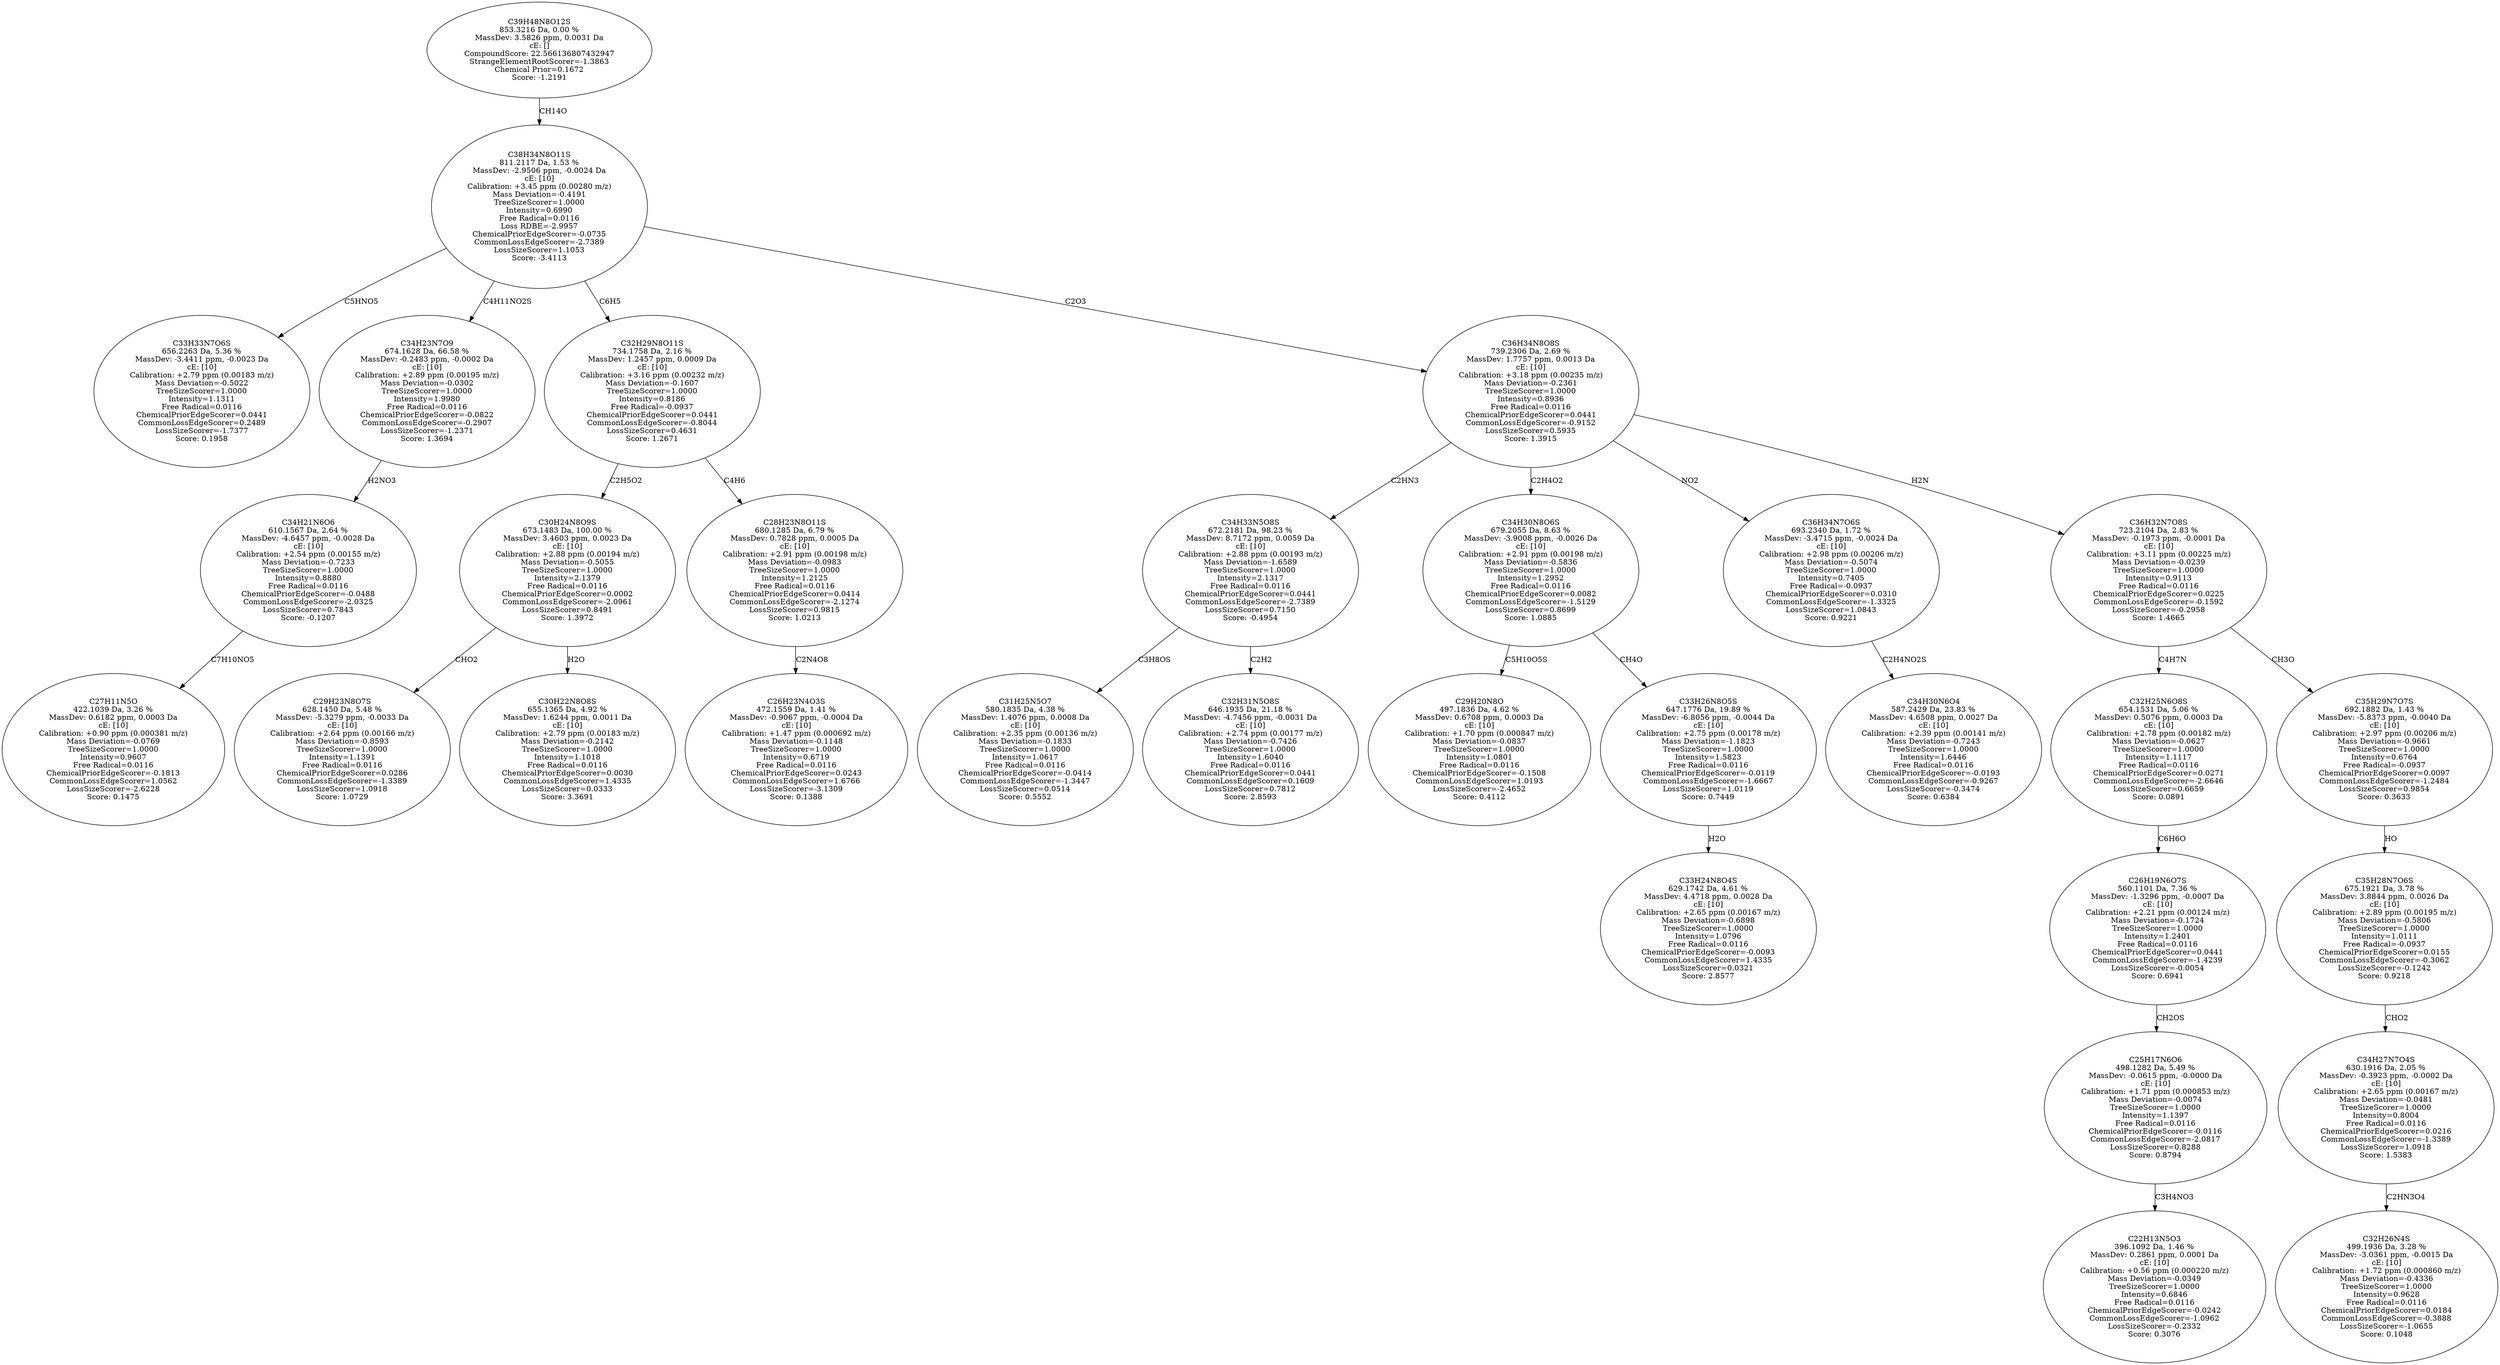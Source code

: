 strict digraph {
v1 [label="C33H33N7O6S\n656.2263 Da, 5.36 %\nMassDev: -3.4411 ppm, -0.0023 Da\ncE: [10]\nCalibration: +2.79 ppm (0.00183 m/z)\nMass Deviation=-0.5022\nTreeSizeScorer=1.0000\nIntensity=1.1311\nFree Radical=0.0116\nChemicalPriorEdgeScorer=0.0441\nCommonLossEdgeScorer=0.2489\nLossSizeScorer=-1.7377\nScore: 0.1958"];
v2 [label="C27H11N5O\n422.1039 Da, 3.26 %\nMassDev: 0.6182 ppm, 0.0003 Da\ncE: [10]\nCalibration: +0.90 ppm (0.000381 m/z)\nMass Deviation=-0.0769\nTreeSizeScorer=1.0000\nIntensity=0.9607\nFree Radical=0.0116\nChemicalPriorEdgeScorer=-0.1813\nCommonLossEdgeScorer=1.0562\nLossSizeScorer=-2.6228\nScore: 0.1475"];
v3 [label="C34H21N6O6\n610.1567 Da, 2.64 %\nMassDev: -4.6457 ppm, -0.0028 Da\ncE: [10]\nCalibration: +2.54 ppm (0.00155 m/z)\nMass Deviation=-0.7233\nTreeSizeScorer=1.0000\nIntensity=0.8880\nFree Radical=0.0116\nChemicalPriorEdgeScorer=-0.0488\nCommonLossEdgeScorer=-2.0325\nLossSizeScorer=0.7843\nScore: -0.1207"];
v4 [label="C34H23N7O9\n674.1628 Da, 66.58 %\nMassDev: -0.2483 ppm, -0.0002 Da\ncE: [10]\nCalibration: +2.89 ppm (0.00195 m/z)\nMass Deviation=-0.0302\nTreeSizeScorer=1.0000\nIntensity=1.9980\nFree Radical=0.0116\nChemicalPriorEdgeScorer=-0.0822\nCommonLossEdgeScorer=-0.2907\nLossSizeScorer=-1.2371\nScore: 1.3694"];
v5 [label="C29H23N8O7S\n628.1450 Da, 5.48 %\nMassDev: -5.3279 ppm, -0.0033 Da\ncE: [10]\nCalibration: +2.64 ppm (0.00166 m/z)\nMass Deviation=-0.8593\nTreeSizeScorer=1.0000\nIntensity=1.1391\nFree Radical=0.0116\nChemicalPriorEdgeScorer=0.0286\nCommonLossEdgeScorer=-1.3389\nLossSizeScorer=1.0918\nScore: 1.0729"];
v6 [label="C30H22N8O8S\n655.1365 Da, 4.92 %\nMassDev: 1.6244 ppm, 0.0011 Da\ncE: [10]\nCalibration: +2.79 ppm (0.00183 m/z)\nMass Deviation=-0.2142\nTreeSizeScorer=1.0000\nIntensity=1.1018\nFree Radical=0.0116\nChemicalPriorEdgeScorer=0.0030\nCommonLossEdgeScorer=1.4335\nLossSizeScorer=0.0333\nScore: 3.3691"];
v7 [label="C30H24N8O9S\n673.1483 Da, 100.00 %\nMassDev: 3.4603 ppm, 0.0023 Da\ncE: [10]\nCalibration: +2.88 ppm (0.00194 m/z)\nMass Deviation=-0.5055\nTreeSizeScorer=1.0000\nIntensity=2.1379\nFree Radical=0.0116\nChemicalPriorEdgeScorer=0.0002\nCommonLossEdgeScorer=-2.0961\nLossSizeScorer=0.8491\nScore: 1.3972"];
v8 [label="C26H23N4O3S\n472.1559 Da, 1.41 %\nMassDev: -0.9067 ppm, -0.0004 Da\ncE: [10]\nCalibration: +1.47 ppm (0.000692 m/z)\nMass Deviation=-0.1148\nTreeSizeScorer=1.0000\nIntensity=0.6719\nFree Radical=0.0116\nChemicalPriorEdgeScorer=0.0243\nCommonLossEdgeScorer=1.6766\nLossSizeScorer=-3.1309\nScore: 0.1388"];
v9 [label="C28H23N8O11S\n680.1285 Da, 6.79 %\nMassDev: 0.7828 ppm, 0.0005 Da\ncE: [10]\nCalibration: +2.91 ppm (0.00198 m/z)\nMass Deviation=-0.0983\nTreeSizeScorer=1.0000\nIntensity=1.2125\nFree Radical=0.0116\nChemicalPriorEdgeScorer=0.0414\nCommonLossEdgeScorer=-2.1274\nLossSizeScorer=0.9815\nScore: 1.0213"];
v10 [label="C32H29N8O11S\n734.1758 Da, 2.16 %\nMassDev: 1.2457 ppm, 0.0009 Da\ncE: [10]\nCalibration: +3.16 ppm (0.00232 m/z)\nMass Deviation=-0.1607\nTreeSizeScorer=1.0000\nIntensity=0.8186\nFree Radical=-0.0937\nChemicalPriorEdgeScorer=0.0441\nCommonLossEdgeScorer=-0.8044\nLossSizeScorer=0.4631\nScore: 1.2671"];
v11 [label="C31H25N5O7\n580.1835 Da, 4.38 %\nMassDev: 1.4076 ppm, 0.0008 Da\ncE: [10]\nCalibration: +2.35 ppm (0.00136 m/z)\nMass Deviation=-0.1833\nTreeSizeScorer=1.0000\nIntensity=1.0617\nFree Radical=0.0116\nChemicalPriorEdgeScorer=-0.0414\nCommonLossEdgeScorer=-1.3447\nLossSizeScorer=0.0514\nScore: 0.5552"];
v12 [label="C32H31N5O8S\n646.1935 Da, 21.18 %\nMassDev: -4.7456 ppm, -0.0031 Da\ncE: [10]\nCalibration: +2.74 ppm (0.00177 m/z)\nMass Deviation=-0.7426\nTreeSizeScorer=1.0000\nIntensity=1.6040\nFree Radical=0.0116\nChemicalPriorEdgeScorer=0.0441\nCommonLossEdgeScorer=0.1609\nLossSizeScorer=0.7812\nScore: 2.8593"];
v13 [label="C34H33N5O8S\n672.2181 Da, 98.23 %\nMassDev: 8.7172 ppm, 0.0059 Da\ncE: [10]\nCalibration: +2.88 ppm (0.00193 m/z)\nMass Deviation=-1.6589\nTreeSizeScorer=1.0000\nIntensity=2.1317\nFree Radical=0.0116\nChemicalPriorEdgeScorer=0.0441\nCommonLossEdgeScorer=-2.7389\nLossSizeScorer=0.7150\nScore: -0.4954"];
v14 [label="C29H20N8O\n497.1836 Da, 4.62 %\nMassDev: 0.6708 ppm, 0.0003 Da\ncE: [10]\nCalibration: +1.70 ppm (0.000847 m/z)\nMass Deviation=-0.0837\nTreeSizeScorer=1.0000\nIntensity=1.0801\nFree Radical=0.0116\nChemicalPriorEdgeScorer=-0.1508\nCommonLossEdgeScorer=1.0193\nLossSizeScorer=-2.4652\nScore: 0.4112"];
v15 [label="C33H24N8O4S\n629.1742 Da, 4.61 %\nMassDev: 4.4718 ppm, 0.0028 Da\ncE: [10]\nCalibration: +2.65 ppm (0.00167 m/z)\nMass Deviation=-0.6898\nTreeSizeScorer=1.0000\nIntensity=1.0796\nFree Radical=0.0116\nChemicalPriorEdgeScorer=-0.0093\nCommonLossEdgeScorer=1.4335\nLossSizeScorer=0.0321\nScore: 2.8577"];
v16 [label="C33H26N8O5S\n647.1776 Da, 19.89 %\nMassDev: -6.8056 ppm, -0.0044 Da\ncE: [10]\nCalibration: +2.75 ppm (0.00178 m/z)\nMass Deviation=-1.1823\nTreeSizeScorer=1.0000\nIntensity=1.5823\nFree Radical=0.0116\nChemicalPriorEdgeScorer=-0.0119\nCommonLossEdgeScorer=-1.6667\nLossSizeScorer=1.0119\nScore: 0.7449"];
v17 [label="C34H30N8O6S\n679.2055 Da, 8.63 %\nMassDev: -3.9008 ppm, -0.0026 Da\ncE: [10]\nCalibration: +2.91 ppm (0.00198 m/z)\nMass Deviation=-0.5836\nTreeSizeScorer=1.0000\nIntensity=1.2952\nFree Radical=0.0116\nChemicalPriorEdgeScorer=0.0082\nCommonLossEdgeScorer=-1.5129\nLossSizeScorer=0.8699\nScore: 1.0885"];
v18 [label="C34H30N6O4\n587.2429 Da, 23.83 %\nMassDev: 4.6508 ppm, 0.0027 Da\ncE: [10]\nCalibration: +2.39 ppm (0.00141 m/z)\nMass Deviation=-0.7243\nTreeSizeScorer=1.0000\nIntensity=1.6446\nFree Radical=0.0116\nChemicalPriorEdgeScorer=-0.0193\nCommonLossEdgeScorer=-0.9267\nLossSizeScorer=-0.3474\nScore: 0.6384"];
v19 [label="C36H34N7O6S\n693.2340 Da, 1.72 %\nMassDev: -3.4715 ppm, -0.0024 Da\ncE: [10]\nCalibration: +2.98 ppm (0.00206 m/z)\nMass Deviation=-0.5074\nTreeSizeScorer=1.0000\nIntensity=0.7405\nFree Radical=-0.0937\nChemicalPriorEdgeScorer=0.0310\nCommonLossEdgeScorer=-1.3325\nLossSizeScorer=1.0843\nScore: 0.9221"];
v20 [label="C22H13N5O3\n396.1092 Da, 1.46 %\nMassDev: 0.2861 ppm, 0.0001 Da\ncE: [10]\nCalibration: +0.56 ppm (0.000220 m/z)\nMass Deviation=-0.0349\nTreeSizeScorer=1.0000\nIntensity=0.6846\nFree Radical=0.0116\nChemicalPriorEdgeScorer=-0.0242\nCommonLossEdgeScorer=-1.0962\nLossSizeScorer=-0.2332\nScore: 0.3076"];
v21 [label="C25H17N6O6\n498.1282 Da, 5.49 %\nMassDev: -0.0615 ppm, -0.0000 Da\ncE: [10]\nCalibration: +1.71 ppm (0.000853 m/z)\nMass Deviation=-0.0074\nTreeSizeScorer=1.0000\nIntensity=1.1397\nFree Radical=0.0116\nChemicalPriorEdgeScorer=-0.0116\nCommonLossEdgeScorer=-2.0817\nLossSizeScorer=0.8288\nScore: 0.8794"];
v22 [label="C26H19N6O7S\n560.1101 Da, 7.36 %\nMassDev: -1.3296 ppm, -0.0007 Da\ncE: [10]\nCalibration: +2.21 ppm (0.00124 m/z)\nMass Deviation=-0.1724\nTreeSizeScorer=1.0000\nIntensity=1.2401\nFree Radical=0.0116\nChemicalPriorEdgeScorer=0.0441\nCommonLossEdgeScorer=-1.4239\nLossSizeScorer=-0.0054\nScore: 0.6941"];
v23 [label="C32H25N6O8S\n654.1531 Da, 5.06 %\nMassDev: 0.5076 ppm, 0.0003 Da\ncE: [10]\nCalibration: +2.78 ppm (0.00182 m/z)\nMass Deviation=-0.0627\nTreeSizeScorer=1.0000\nIntensity=1.1117\nFree Radical=0.0116\nChemicalPriorEdgeScorer=0.0271\nCommonLossEdgeScorer=-2.6646\nLossSizeScorer=0.6659\nScore: 0.0891"];
v24 [label="C32H26N4S\n499.1936 Da, 3.28 %\nMassDev: -3.0361 ppm, -0.0015 Da\ncE: [10]\nCalibration: +1.72 ppm (0.000860 m/z)\nMass Deviation=-0.4336\nTreeSizeScorer=1.0000\nIntensity=0.9628\nFree Radical=0.0116\nChemicalPriorEdgeScorer=0.0184\nCommonLossEdgeScorer=-0.3888\nLossSizeScorer=-1.0655\nScore: 0.1048"];
v25 [label="C34H27N7O4S\n630.1916 Da, 2.05 %\nMassDev: -0.3923 ppm, -0.0002 Da\ncE: [10]\nCalibration: +2.65 ppm (0.00167 m/z)\nMass Deviation=-0.0481\nTreeSizeScorer=1.0000\nIntensity=0.8004\nFree Radical=0.0116\nChemicalPriorEdgeScorer=0.0216\nCommonLossEdgeScorer=-1.3389\nLossSizeScorer=1.0918\nScore: 1.5383"];
v26 [label="C35H28N7O6S\n675.1921 Da, 3.78 %\nMassDev: 3.8844 ppm, 0.0026 Da\ncE: [10]\nCalibration: +2.89 ppm (0.00195 m/z)\nMass Deviation=-0.5806\nTreeSizeScorer=1.0000\nIntensity=1.0111\nFree Radical=-0.0937\nChemicalPriorEdgeScorer=0.0155\nCommonLossEdgeScorer=-0.3062\nLossSizeScorer=-0.1242\nScore: 0.9218"];
v27 [label="C35H29N7O7S\n692.1882 Da, 1.43 %\nMassDev: -5.8373 ppm, -0.0040 Da\ncE: [10]\nCalibration: +2.97 ppm (0.00206 m/z)\nMass Deviation=-0.9661\nTreeSizeScorer=1.0000\nIntensity=0.6764\nFree Radical=-0.0937\nChemicalPriorEdgeScorer=0.0097\nCommonLossEdgeScorer=-1.2484\nLossSizeScorer=0.9854\nScore: 0.3633"];
v28 [label="C36H32N7O8S\n723.2104 Da, 2.83 %\nMassDev: -0.1973 ppm, -0.0001 Da\ncE: [10]\nCalibration: +3.11 ppm (0.00225 m/z)\nMass Deviation=-0.0239\nTreeSizeScorer=1.0000\nIntensity=0.9113\nFree Radical=0.0116\nChemicalPriorEdgeScorer=0.0225\nCommonLossEdgeScorer=-0.1592\nLossSizeScorer=-0.2958\nScore: 1.4665"];
v29 [label="C36H34N8O8S\n739.2306 Da, 2.69 %\nMassDev: 1.7757 ppm, 0.0013 Da\ncE: [10]\nCalibration: +3.18 ppm (0.00235 m/z)\nMass Deviation=-0.2361\nTreeSizeScorer=1.0000\nIntensity=0.8936\nFree Radical=0.0116\nChemicalPriorEdgeScorer=0.0441\nCommonLossEdgeScorer=-0.9152\nLossSizeScorer=0.5935\nScore: 1.3915"];
v30 [label="C38H34N8O11S\n811.2117 Da, 1.53 %\nMassDev: -2.9506 ppm, -0.0024 Da\ncE: [10]\nCalibration: +3.45 ppm (0.00280 m/z)\nMass Deviation=-0.4191\nTreeSizeScorer=1.0000\nIntensity=0.6990\nFree Radical=0.0116\nLoss RDBE=-2.9957\nChemicalPriorEdgeScorer=-0.0735\nCommonLossEdgeScorer=-2.7389\nLossSizeScorer=1.1053\nScore: -3.4113"];
v31 [label="C39H48N8O12S\n853.3216 Da, 0.00 %\nMassDev: 3.5826 ppm, 0.0031 Da\ncE: []\nCompoundScore: 22.566136807432947\nStrangeElementRootScorer=-1.3863\nChemical Prior=0.1672\nScore: -1.2191"];
v30 -> v1 [label="C5HNO5"];
v3 -> v2 [label="C7H10NO5"];
v4 -> v3 [label="H2NO3"];
v30 -> v4 [label="C4H11NO2S"];
v7 -> v5 [label="CHO2"];
v7 -> v6 [label="H2O"];
v10 -> v7 [label="C2H5O2"];
v9 -> v8 [label="C2N4O8"];
v10 -> v9 [label="C4H6"];
v30 -> v10 [label="C6H5"];
v13 -> v11 [label="C3H8OS"];
v13 -> v12 [label="C2H2"];
v29 -> v13 [label="C2HN3"];
v17 -> v14 [label="C5H10O5S"];
v16 -> v15 [label="H2O"];
v17 -> v16 [label="CH4O"];
v29 -> v17 [label="C2H4O2"];
v19 -> v18 [label="C2H4NO2S"];
v29 -> v19 [label="NO2"];
v21 -> v20 [label="C3H4NO3"];
v22 -> v21 [label="CH2OS"];
v23 -> v22 [label="C6H6O"];
v28 -> v23 [label="C4H7N"];
v25 -> v24 [label="C2HN3O4"];
v26 -> v25 [label="CHO2"];
v27 -> v26 [label="HO"];
v28 -> v27 [label="CH3O"];
v29 -> v28 [label="H2N"];
v30 -> v29 [label="C2O3"];
v31 -> v30 [label="CH14O"];
}